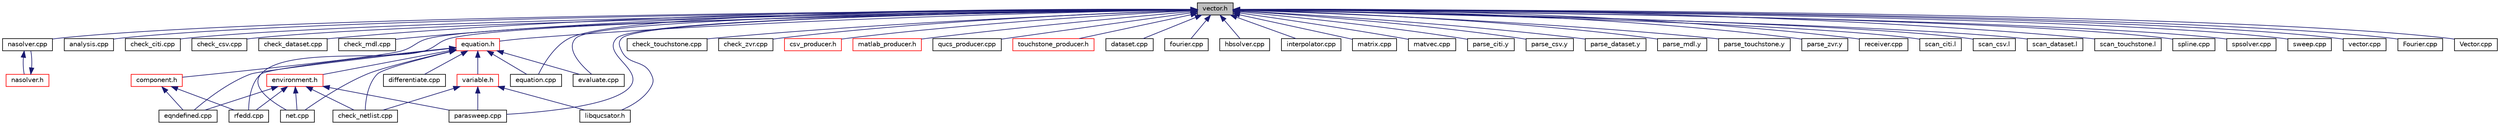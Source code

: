 digraph G
{
  edge [fontname="Helvetica",fontsize="10",labelfontname="Helvetica",labelfontsize="10"];
  node [fontname="Helvetica",fontsize="10",shape=record];
  Node1 [label="vector.h",height=0.2,width=0.4,color="black", fillcolor="grey75", style="filled" fontcolor="black"];
  Node1 -> Node2 [dir="back",color="midnightblue",fontsize="10",style="solid",fontname="Helvetica"];
  Node2 [label="nasolver.cpp",height=0.2,width=0.4,color="black", fillcolor="white", style="filled",URL="$nasolver_8cpp.html"];
  Node2 -> Node3 [dir="back",color="midnightblue",fontsize="10",style="solid",fontname="Helvetica"];
  Node3 [label="nasolver.h",height=0.2,width=0.4,color="red", fillcolor="white", style="filled",URL="$nasolver_8h.html"];
  Node3 -> Node2 [dir="back",color="midnightblue",fontsize="10",style="solid",fontname="Helvetica"];
  Node1 -> Node4 [dir="back",color="midnightblue",fontsize="10",style="solid",fontname="Helvetica"];
  Node4 [label="analysis.cpp",height=0.2,width=0.4,color="black", fillcolor="white", style="filled",URL="$analysis_8cpp.html",tooltip="Implementation of the analysis class."];
  Node1 -> Node5 [dir="back",color="midnightblue",fontsize="10",style="solid",fontname="Helvetica"];
  Node5 [label="check_citi.cpp",height=0.2,width=0.4,color="black", fillcolor="white", style="filled",URL="$check__citi_8cpp.html"];
  Node1 -> Node6 [dir="back",color="midnightblue",fontsize="10",style="solid",fontname="Helvetica"];
  Node6 [label="check_csv.cpp",height=0.2,width=0.4,color="black", fillcolor="white", style="filled",URL="$check__csv_8cpp.html"];
  Node1 -> Node7 [dir="back",color="midnightblue",fontsize="10",style="solid",fontname="Helvetica"];
  Node7 [label="check_dataset.cpp",height=0.2,width=0.4,color="black", fillcolor="white", style="filled",URL="$check__dataset_8cpp.html"];
  Node1 -> Node8 [dir="back",color="midnightblue",fontsize="10",style="solid",fontname="Helvetica"];
  Node8 [label="check_mdl.cpp",height=0.2,width=0.4,color="black", fillcolor="white", style="filled",URL="$check__mdl_8cpp.html"];
  Node1 -> Node9 [dir="back",color="midnightblue",fontsize="10",style="solid",fontname="Helvetica"];
  Node9 [label="equation.h",height=0.2,width=0.4,color="red", fillcolor="white", style="filled",URL="$equation_8h.html"];
  Node9 -> Node10 [dir="back",color="midnightblue",fontsize="10",style="solid",fontname="Helvetica"];
  Node10 [label="check_netlist.cpp",height=0.2,width=0.4,color="black", fillcolor="white", style="filled",URL="$check__netlist_8cpp.html"];
  Node9 -> Node11 [dir="back",color="midnightblue",fontsize="10",style="solid",fontname="Helvetica"];
  Node11 [label="environment.h",height=0.2,width=0.4,color="red", fillcolor="white", style="filled",URL="$environment_8h.html",tooltip="The environment class definition."];
  Node11 -> Node10 [dir="back",color="midnightblue",fontsize="10",style="solid",fontname="Helvetica"];
  Node11 -> Node12 [dir="back",color="midnightblue",fontsize="10",style="solid",fontname="Helvetica"];
  Node12 [label="eqndefined.cpp",height=0.2,width=0.4,color="black", fillcolor="white", style="filled",URL="$eqndefined_8cpp.html"];
  Node11 -> Node13 [dir="back",color="midnightblue",fontsize="10",style="solid",fontname="Helvetica"];
  Node13 [label="rfedd.cpp",height=0.2,width=0.4,color="black", fillcolor="white", style="filled",URL="$rfedd_8cpp.html"];
  Node11 -> Node14 [dir="back",color="midnightblue",fontsize="10",style="solid",fontname="Helvetica"];
  Node14 [label="net.cpp",height=0.2,width=0.4,color="black", fillcolor="white", style="filled",URL="$net_8cpp.html"];
  Node11 -> Node15 [dir="back",color="midnightblue",fontsize="10",style="solid",fontname="Helvetica"];
  Node15 [label="parasweep.cpp",height=0.2,width=0.4,color="black", fillcolor="white", style="filled",URL="$parasweep_8cpp.html"];
  Node9 -> Node16 [dir="back",color="midnightblue",fontsize="10",style="solid",fontname="Helvetica"];
  Node16 [label="variable.h",height=0.2,width=0.4,color="red", fillcolor="white", style="filled",URL="$variable_8h.html"];
  Node16 -> Node10 [dir="back",color="midnightblue",fontsize="10",style="solid",fontname="Helvetica"];
  Node16 -> Node17 [dir="back",color="midnightblue",fontsize="10",style="solid",fontname="Helvetica"];
  Node17 [label="libqucsator.h",height=0.2,width=0.4,color="black", fillcolor="white", style="filled",URL="$libqucsator_8h.html"];
  Node16 -> Node15 [dir="back",color="midnightblue",fontsize="10",style="solid",fontname="Helvetica"];
  Node9 -> Node12 [dir="back",color="midnightblue",fontsize="10",style="solid",fontname="Helvetica"];
  Node9 -> Node13 [dir="back",color="midnightblue",fontsize="10",style="solid",fontname="Helvetica"];
  Node9 -> Node18 [dir="back",color="midnightblue",fontsize="10",style="solid",fontname="Helvetica"];
  Node18 [label="differentiate.cpp",height=0.2,width=0.4,color="black", fillcolor="white", style="filled",URL="$differentiate_8cpp.html"];
  Node9 -> Node19 [dir="back",color="midnightblue",fontsize="10",style="solid",fontname="Helvetica"];
  Node19 [label="equation.cpp",height=0.2,width=0.4,color="black", fillcolor="white", style="filled",URL="$equation_8cpp.html"];
  Node9 -> Node20 [dir="back",color="midnightblue",fontsize="10",style="solid",fontname="Helvetica"];
  Node20 [label="evaluate.cpp",height=0.2,width=0.4,color="black", fillcolor="white", style="filled",URL="$evaluate_8cpp.html"];
  Node9 -> Node14 [dir="back",color="midnightblue",fontsize="10",style="solid",fontname="Helvetica"];
  Node1 -> Node21 [dir="back",color="midnightblue",fontsize="10",style="solid",fontname="Helvetica"];
  Node21 [label="check_touchstone.cpp",height=0.2,width=0.4,color="black", fillcolor="white", style="filled",URL="$check__touchstone_8cpp.html"];
  Node1 -> Node22 [dir="back",color="midnightblue",fontsize="10",style="solid",fontname="Helvetica"];
  Node22 [label="check_zvr.cpp",height=0.2,width=0.4,color="black", fillcolor="white", style="filled",URL="$check__zvr_8cpp.html"];
  Node1 -> Node23 [dir="back",color="midnightblue",fontsize="10",style="solid",fontname="Helvetica"];
  Node23 [label="component.h",height=0.2,width=0.4,color="red", fillcolor="white", style="filled",URL="$component_8h.html"];
  Node23 -> Node12 [dir="back",color="midnightblue",fontsize="10",style="solid",fontname="Helvetica"];
  Node23 -> Node13 [dir="back",color="midnightblue",fontsize="10",style="solid",fontname="Helvetica"];
  Node1 -> Node24 [dir="back",color="midnightblue",fontsize="10",style="solid",fontname="Helvetica"];
  Node24 [label="csv_producer.h",height=0.2,width=0.4,color="red", fillcolor="white", style="filled",URL="$csv__producer_8h.html"];
  Node1 -> Node25 [dir="back",color="midnightblue",fontsize="10",style="solid",fontname="Helvetica"];
  Node25 [label="matlab_producer.h",height=0.2,width=0.4,color="red", fillcolor="white", style="filled",URL="$matlab__producer_8h.html"];
  Node1 -> Node26 [dir="back",color="midnightblue",fontsize="10",style="solid",fontname="Helvetica"];
  Node26 [label="qucs_producer.cpp",height=0.2,width=0.4,color="black", fillcolor="white", style="filled",URL="$qucs__producer_8cpp.html"];
  Node1 -> Node27 [dir="back",color="midnightblue",fontsize="10",style="solid",fontname="Helvetica"];
  Node27 [label="touchstone_producer.h",height=0.2,width=0.4,color="red", fillcolor="white", style="filled",URL="$touchstone__producer_8h.html"];
  Node1 -> Node28 [dir="back",color="midnightblue",fontsize="10",style="solid",fontname="Helvetica"];
  Node28 [label="dataset.cpp",height=0.2,width=0.4,color="black", fillcolor="white", style="filled",URL="$dataset_8cpp.html"];
  Node1 -> Node19 [dir="back",color="midnightblue",fontsize="10",style="solid",fontname="Helvetica"];
  Node1 -> Node20 [dir="back",color="midnightblue",fontsize="10",style="solid",fontname="Helvetica"];
  Node1 -> Node29 [dir="back",color="midnightblue",fontsize="10",style="solid",fontname="Helvetica"];
  Node29 [label="fourier.cpp",height=0.2,width=0.4,color="black", fillcolor="white", style="filled",URL="$fourier_8cpp.html"];
  Node1 -> Node30 [dir="back",color="midnightblue",fontsize="10",style="solid",fontname="Helvetica"];
  Node30 [label="hbsolver.cpp",height=0.2,width=0.4,color="black", fillcolor="white", style="filled",URL="$hbsolver_8cpp.html"];
  Node1 -> Node31 [dir="back",color="midnightblue",fontsize="10",style="solid",fontname="Helvetica"];
  Node31 [label="interpolator.cpp",height=0.2,width=0.4,color="black", fillcolor="white", style="filled",URL="$interpolator_8cpp.html"];
  Node1 -> Node17 [dir="back",color="midnightblue",fontsize="10",style="solid",fontname="Helvetica"];
  Node1 -> Node32 [dir="back",color="midnightblue",fontsize="10",style="solid",fontname="Helvetica"];
  Node32 [label="matrix.cpp",height=0.2,width=0.4,color="black", fillcolor="white", style="filled",URL="$matrix_8cpp.html",tooltip="Dense matrix class implementation."];
  Node1 -> Node33 [dir="back",color="midnightblue",fontsize="10",style="solid",fontname="Helvetica"];
  Node33 [label="matvec.cpp",height=0.2,width=0.4,color="black", fillcolor="white", style="filled",URL="$matvec_8cpp.html"];
  Node1 -> Node14 [dir="back",color="midnightblue",fontsize="10",style="solid",fontname="Helvetica"];
  Node1 -> Node15 [dir="back",color="midnightblue",fontsize="10",style="solid",fontname="Helvetica"];
  Node1 -> Node34 [dir="back",color="midnightblue",fontsize="10",style="solid",fontname="Helvetica"];
  Node34 [label="parse_citi.y",height=0.2,width=0.4,color="black", fillcolor="white", style="filled",URL="$parse__citi_8y.html"];
  Node1 -> Node35 [dir="back",color="midnightblue",fontsize="10",style="solid",fontname="Helvetica"];
  Node35 [label="parse_csv.y",height=0.2,width=0.4,color="black", fillcolor="white", style="filled",URL="$parse__csv_8y.html"];
  Node1 -> Node36 [dir="back",color="midnightblue",fontsize="10",style="solid",fontname="Helvetica"];
  Node36 [label="parse_dataset.y",height=0.2,width=0.4,color="black", fillcolor="white", style="filled",URL="$parse__dataset_8y.html"];
  Node1 -> Node37 [dir="back",color="midnightblue",fontsize="10",style="solid",fontname="Helvetica"];
  Node37 [label="parse_mdl.y",height=0.2,width=0.4,color="black", fillcolor="white", style="filled",URL="$parse__mdl_8y.html"];
  Node1 -> Node38 [dir="back",color="midnightblue",fontsize="10",style="solid",fontname="Helvetica"];
  Node38 [label="parse_touchstone.y",height=0.2,width=0.4,color="black", fillcolor="white", style="filled",URL="$parse__touchstone_8y.html"];
  Node1 -> Node39 [dir="back",color="midnightblue",fontsize="10",style="solid",fontname="Helvetica"];
  Node39 [label="parse_zvr.y",height=0.2,width=0.4,color="black", fillcolor="white", style="filled",URL="$parse__zvr_8y.html"];
  Node1 -> Node40 [dir="back",color="midnightblue",fontsize="10",style="solid",fontname="Helvetica"];
  Node40 [label="receiver.cpp",height=0.2,width=0.4,color="black", fillcolor="white", style="filled",URL="$receiver_8cpp.html"];
  Node1 -> Node41 [dir="back",color="midnightblue",fontsize="10",style="solid",fontname="Helvetica"];
  Node41 [label="scan_citi.l",height=0.2,width=0.4,color="black", fillcolor="white", style="filled",URL="$scan__citi_8l.html"];
  Node1 -> Node42 [dir="back",color="midnightblue",fontsize="10",style="solid",fontname="Helvetica"];
  Node42 [label="scan_csv.l",height=0.2,width=0.4,color="black", fillcolor="white", style="filled",URL="$scan__csv_8l.html"];
  Node1 -> Node43 [dir="back",color="midnightblue",fontsize="10",style="solid",fontname="Helvetica"];
  Node43 [label="scan_dataset.l",height=0.2,width=0.4,color="black", fillcolor="white", style="filled",URL="$scan__dataset_8l.html"];
  Node1 -> Node44 [dir="back",color="midnightblue",fontsize="10",style="solid",fontname="Helvetica"];
  Node44 [label="scan_touchstone.l",height=0.2,width=0.4,color="black", fillcolor="white", style="filled",URL="$scan__touchstone_8l.html"];
  Node1 -> Node45 [dir="back",color="midnightblue",fontsize="10",style="solid",fontname="Helvetica"];
  Node45 [label="spline.cpp",height=0.2,width=0.4,color="black", fillcolor="white", style="filled",URL="$spline_8cpp.html"];
  Node1 -> Node46 [dir="back",color="midnightblue",fontsize="10",style="solid",fontname="Helvetica"];
  Node46 [label="spsolver.cpp",height=0.2,width=0.4,color="black", fillcolor="white", style="filled",URL="$spsolver_8cpp.html"];
  Node1 -> Node47 [dir="back",color="midnightblue",fontsize="10",style="solid",fontname="Helvetica"];
  Node47 [label="sweep.cpp",height=0.2,width=0.4,color="black", fillcolor="white", style="filled",URL="$sweep_8cpp.html"];
  Node1 -> Node48 [dir="back",color="midnightblue",fontsize="10",style="solid",fontname="Helvetica"];
  Node48 [label="vector.cpp",height=0.2,width=0.4,color="black", fillcolor="white", style="filled",URL="$vector_8cpp.html"];
  Node1 -> Node49 [dir="back",color="midnightblue",fontsize="10",style="solid",fontname="Helvetica"];
  Node49 [label="Fourier.cpp",height=0.2,width=0.4,color="black", fillcolor="white", style="filled",URL="$Fourier_8cpp.html"];
  Node1 -> Node50 [dir="back",color="midnightblue",fontsize="10",style="solid",fontname="Helvetica"];
  Node50 [label="Vector.cpp",height=0.2,width=0.4,color="black", fillcolor="white", style="filled",URL="$Vector_8cpp.html"];
}
